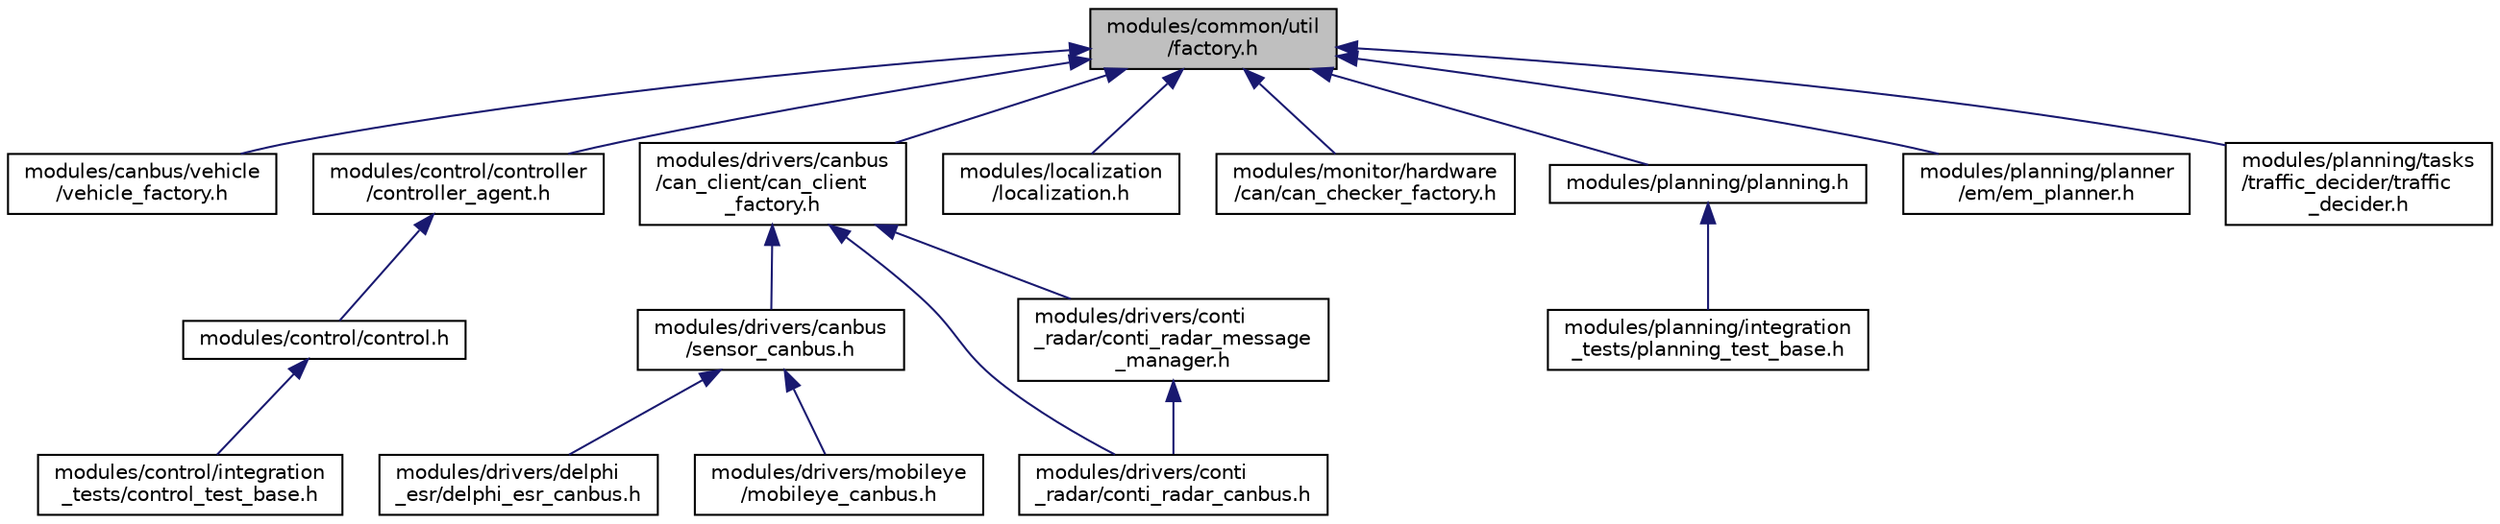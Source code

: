 digraph "modules/common/util/factory.h"
{
  edge [fontname="Helvetica",fontsize="10",labelfontname="Helvetica",labelfontsize="10"];
  node [fontname="Helvetica",fontsize="10",shape=record];
  Node10 [label="modules/common/util\l/factory.h",height=0.2,width=0.4,color="black", fillcolor="grey75", style="filled", fontcolor="black"];
  Node10 -> Node11 [dir="back",color="midnightblue",fontsize="10",style="solid",fontname="Helvetica"];
  Node11 [label="modules/canbus/vehicle\l/vehicle_factory.h",height=0.2,width=0.4,color="black", fillcolor="white", style="filled",URL="$vehicle__factory_8h.html"];
  Node10 -> Node12 [dir="back",color="midnightblue",fontsize="10",style="solid",fontname="Helvetica"];
  Node12 [label="modules/control/controller\l/controller_agent.h",height=0.2,width=0.4,color="black", fillcolor="white", style="filled",URL="$controller__agent_8h.html",tooltip="Defines the ControllerAgent class. "];
  Node12 -> Node13 [dir="back",color="midnightblue",fontsize="10",style="solid",fontname="Helvetica"];
  Node13 [label="modules/control/control.h",height=0.2,width=0.4,color="black", fillcolor="white", style="filled",URL="$control_8h.html"];
  Node13 -> Node14 [dir="back",color="midnightblue",fontsize="10",style="solid",fontname="Helvetica"];
  Node14 [label="modules/control/integration\l_tests/control_test_base.h",height=0.2,width=0.4,color="black", fillcolor="white", style="filled",URL="$control__test__base_8h.html"];
  Node10 -> Node15 [dir="back",color="midnightblue",fontsize="10",style="solid",fontname="Helvetica"];
  Node15 [label="modules/drivers/canbus\l/can_client/can_client\l_factory.h",height=0.2,width=0.4,color="black", fillcolor="white", style="filled",URL="$can__client__factory_8h.html",tooltip="Defines the CanClientFactory class. "];
  Node15 -> Node16 [dir="back",color="midnightblue",fontsize="10",style="solid",fontname="Helvetica"];
  Node16 [label="modules/drivers/canbus\l/sensor_canbus.h",height=0.2,width=0.4,color="black", fillcolor="white", style="filled",URL="$sensor__canbus_8h.html"];
  Node16 -> Node17 [dir="back",color="midnightblue",fontsize="10",style="solid",fontname="Helvetica"];
  Node17 [label="modules/drivers/delphi\l_esr/delphi_esr_canbus.h",height=0.2,width=0.4,color="black", fillcolor="white", style="filled",URL="$delphi__esr__canbus_8h.html"];
  Node16 -> Node18 [dir="back",color="midnightblue",fontsize="10",style="solid",fontname="Helvetica"];
  Node18 [label="modules/drivers/mobileye\l/mobileye_canbus.h",height=0.2,width=0.4,color="black", fillcolor="white", style="filled",URL="$mobileye__canbus_8h.html"];
  Node15 -> Node19 [dir="back",color="midnightblue",fontsize="10",style="solid",fontname="Helvetica"];
  Node19 [label="modules/drivers/conti\l_radar/conti_radar_canbus.h",height=0.2,width=0.4,color="black", fillcolor="white", style="filled",URL="$conti__radar__canbus_8h.html"];
  Node15 -> Node20 [dir="back",color="midnightblue",fontsize="10",style="solid",fontname="Helvetica"];
  Node20 [label="modules/drivers/conti\l_radar/conti_radar_message\l_manager.h",height=0.2,width=0.4,color="black", fillcolor="white", style="filled",URL="$conti__radar__message__manager_8h.html",tooltip="The class of ContiRadarMessageManager. "];
  Node20 -> Node19 [dir="back",color="midnightblue",fontsize="10",style="solid",fontname="Helvetica"];
  Node10 -> Node21 [dir="back",color="midnightblue",fontsize="10",style="solid",fontname="Helvetica"];
  Node21 [label="modules/localization\l/localization.h",height=0.2,width=0.4,color="black", fillcolor="white", style="filled",URL="$localization_8h.html",tooltip="The class of Localization. "];
  Node10 -> Node22 [dir="back",color="midnightblue",fontsize="10",style="solid",fontname="Helvetica"];
  Node22 [label="modules/monitor/hardware\l/can/can_checker_factory.h",height=0.2,width=0.4,color="black", fillcolor="white", style="filled",URL="$can__checker__factory_8h.html"];
  Node10 -> Node23 [dir="back",color="midnightblue",fontsize="10",style="solid",fontname="Helvetica"];
  Node23 [label="modules/planning/planning.h",height=0.2,width=0.4,color="black", fillcolor="white", style="filled",URL="$planning_8h.html"];
  Node23 -> Node24 [dir="back",color="midnightblue",fontsize="10",style="solid",fontname="Helvetica"];
  Node24 [label="modules/planning/integration\l_tests/planning_test_base.h",height=0.2,width=0.4,color="black", fillcolor="white", style="filled",URL="$planning__test__base_8h.html"];
  Node10 -> Node25 [dir="back",color="midnightblue",fontsize="10",style="solid",fontname="Helvetica"];
  Node25 [label="modules/planning/planner\l/em/em_planner.h",height=0.2,width=0.4,color="black", fillcolor="white", style="filled",URL="$em__planner_8h.html"];
  Node10 -> Node26 [dir="back",color="midnightblue",fontsize="10",style="solid",fontname="Helvetica"];
  Node26 [label="modules/planning/tasks\l/traffic_decider/traffic\l_decider.h",height=0.2,width=0.4,color="black", fillcolor="white", style="filled",URL="$traffic__decider_8h.html"];
}
